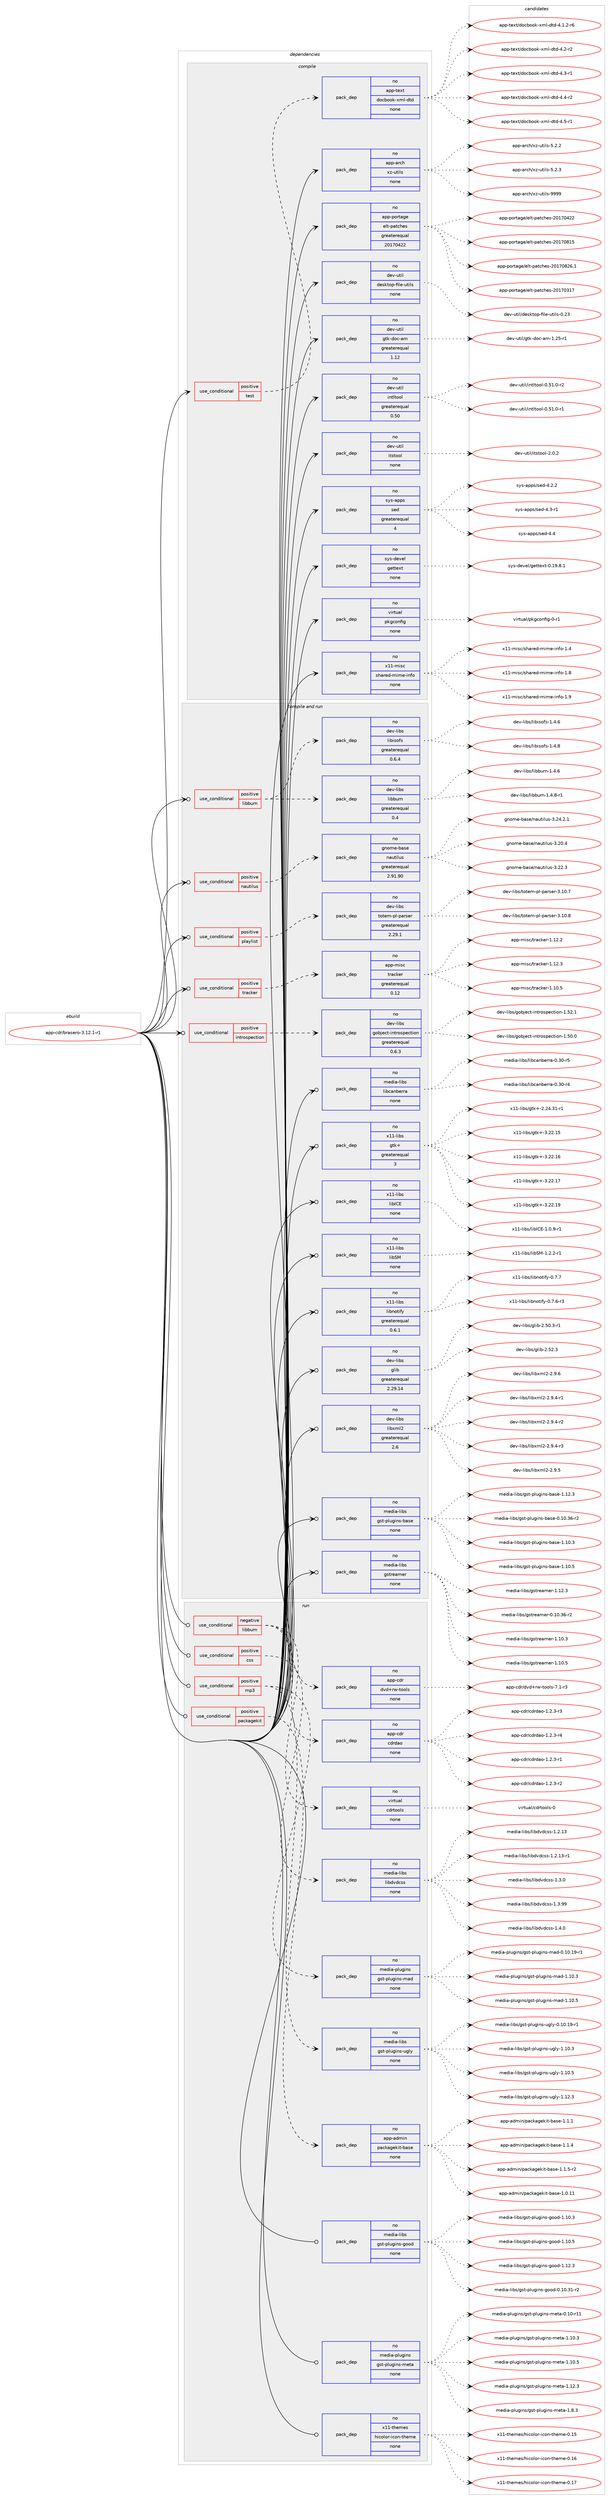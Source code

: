 digraph prolog {

# *************
# Graph options
# *************

newrank=true;
concentrate=true;
compound=true;
graph [rankdir=LR,fontname=Helvetica,fontsize=10,ranksep=1.5];#, ranksep=2.5, nodesep=0.2];
edge  [arrowhead=vee];
node  [fontname=Helvetica,fontsize=10];

# **********
# The ebuild
# **********

subgraph cluster_leftcol {
color=gray;
rank=same;
label=<<i>ebuild</i>>;
id [label="app-cdr/brasero-3.12.1-r1", color=red, width=4, href="../app-cdr/brasero-3.12.1-r1.svg"];
}

# ****************
# The dependencies
# ****************

subgraph cluster_midcol {
color=gray;
label=<<i>dependencies</i>>;
subgraph cluster_compile {
fillcolor="#eeeeee";
style=filled;
label=<<i>compile</i>>;
subgraph cond3107 {
dependency11437 [label=<<TABLE BORDER="0" CELLBORDER="1" CELLSPACING="0" CELLPADDING="4"><TR><TD ROWSPAN="3" CELLPADDING="10">use_conditional</TD></TR><TR><TD>positive</TD></TR><TR><TD>test</TD></TR></TABLE>>, shape=none, color=red];
subgraph pack8117 {
dependency11438 [label=<<TABLE BORDER="0" CELLBORDER="1" CELLSPACING="0" CELLPADDING="4" WIDTH="220"><TR><TD ROWSPAN="6" CELLPADDING="30">pack_dep</TD></TR><TR><TD WIDTH="110">no</TD></TR><TR><TD>app-text</TD></TR><TR><TD>docbook-xml-dtd</TD></TR><TR><TD>none</TD></TR><TR><TD></TD></TR></TABLE>>, shape=none, color=blue];
}
dependency11437:e -> dependency11438:w [weight=20,style="dashed",arrowhead="vee"];
}
id:e -> dependency11437:w [weight=20,style="solid",arrowhead="vee"];
subgraph pack8118 {
dependency11439 [label=<<TABLE BORDER="0" CELLBORDER="1" CELLSPACING="0" CELLPADDING="4" WIDTH="220"><TR><TD ROWSPAN="6" CELLPADDING="30">pack_dep</TD></TR><TR><TD WIDTH="110">no</TD></TR><TR><TD>app-arch</TD></TR><TR><TD>xz-utils</TD></TR><TR><TD>none</TD></TR><TR><TD></TD></TR></TABLE>>, shape=none, color=blue];
}
id:e -> dependency11439:w [weight=20,style="solid",arrowhead="vee"];
subgraph pack8119 {
dependency11440 [label=<<TABLE BORDER="0" CELLBORDER="1" CELLSPACING="0" CELLPADDING="4" WIDTH="220"><TR><TD ROWSPAN="6" CELLPADDING="30">pack_dep</TD></TR><TR><TD WIDTH="110">no</TD></TR><TR><TD>app-portage</TD></TR><TR><TD>elt-patches</TD></TR><TR><TD>greaterequal</TD></TR><TR><TD>20170422</TD></TR></TABLE>>, shape=none, color=blue];
}
id:e -> dependency11440:w [weight=20,style="solid",arrowhead="vee"];
subgraph pack8120 {
dependency11441 [label=<<TABLE BORDER="0" CELLBORDER="1" CELLSPACING="0" CELLPADDING="4" WIDTH="220"><TR><TD ROWSPAN="6" CELLPADDING="30">pack_dep</TD></TR><TR><TD WIDTH="110">no</TD></TR><TR><TD>dev-util</TD></TR><TR><TD>desktop-file-utils</TD></TR><TR><TD>none</TD></TR><TR><TD></TD></TR></TABLE>>, shape=none, color=blue];
}
id:e -> dependency11441:w [weight=20,style="solid",arrowhead="vee"];
subgraph pack8121 {
dependency11442 [label=<<TABLE BORDER="0" CELLBORDER="1" CELLSPACING="0" CELLPADDING="4" WIDTH="220"><TR><TD ROWSPAN="6" CELLPADDING="30">pack_dep</TD></TR><TR><TD WIDTH="110">no</TD></TR><TR><TD>dev-util</TD></TR><TR><TD>gtk-doc-am</TD></TR><TR><TD>greaterequal</TD></TR><TR><TD>1.12</TD></TR></TABLE>>, shape=none, color=blue];
}
id:e -> dependency11442:w [weight=20,style="solid",arrowhead="vee"];
subgraph pack8122 {
dependency11443 [label=<<TABLE BORDER="0" CELLBORDER="1" CELLSPACING="0" CELLPADDING="4" WIDTH="220"><TR><TD ROWSPAN="6" CELLPADDING="30">pack_dep</TD></TR><TR><TD WIDTH="110">no</TD></TR><TR><TD>dev-util</TD></TR><TR><TD>intltool</TD></TR><TR><TD>greaterequal</TD></TR><TR><TD>0.50</TD></TR></TABLE>>, shape=none, color=blue];
}
id:e -> dependency11443:w [weight=20,style="solid",arrowhead="vee"];
subgraph pack8123 {
dependency11444 [label=<<TABLE BORDER="0" CELLBORDER="1" CELLSPACING="0" CELLPADDING="4" WIDTH="220"><TR><TD ROWSPAN="6" CELLPADDING="30">pack_dep</TD></TR><TR><TD WIDTH="110">no</TD></TR><TR><TD>dev-util</TD></TR><TR><TD>itstool</TD></TR><TR><TD>none</TD></TR><TR><TD></TD></TR></TABLE>>, shape=none, color=blue];
}
id:e -> dependency11444:w [weight=20,style="solid",arrowhead="vee"];
subgraph pack8124 {
dependency11445 [label=<<TABLE BORDER="0" CELLBORDER="1" CELLSPACING="0" CELLPADDING="4" WIDTH="220"><TR><TD ROWSPAN="6" CELLPADDING="30">pack_dep</TD></TR><TR><TD WIDTH="110">no</TD></TR><TR><TD>sys-apps</TD></TR><TR><TD>sed</TD></TR><TR><TD>greaterequal</TD></TR><TR><TD>4</TD></TR></TABLE>>, shape=none, color=blue];
}
id:e -> dependency11445:w [weight=20,style="solid",arrowhead="vee"];
subgraph pack8125 {
dependency11446 [label=<<TABLE BORDER="0" CELLBORDER="1" CELLSPACING="0" CELLPADDING="4" WIDTH="220"><TR><TD ROWSPAN="6" CELLPADDING="30">pack_dep</TD></TR><TR><TD WIDTH="110">no</TD></TR><TR><TD>sys-devel</TD></TR><TR><TD>gettext</TD></TR><TR><TD>none</TD></TR><TR><TD></TD></TR></TABLE>>, shape=none, color=blue];
}
id:e -> dependency11446:w [weight=20,style="solid",arrowhead="vee"];
subgraph pack8126 {
dependency11447 [label=<<TABLE BORDER="0" CELLBORDER="1" CELLSPACING="0" CELLPADDING="4" WIDTH="220"><TR><TD ROWSPAN="6" CELLPADDING="30">pack_dep</TD></TR><TR><TD WIDTH="110">no</TD></TR><TR><TD>virtual</TD></TR><TR><TD>pkgconfig</TD></TR><TR><TD>none</TD></TR><TR><TD></TD></TR></TABLE>>, shape=none, color=blue];
}
id:e -> dependency11447:w [weight=20,style="solid",arrowhead="vee"];
subgraph pack8127 {
dependency11448 [label=<<TABLE BORDER="0" CELLBORDER="1" CELLSPACING="0" CELLPADDING="4" WIDTH="220"><TR><TD ROWSPAN="6" CELLPADDING="30">pack_dep</TD></TR><TR><TD WIDTH="110">no</TD></TR><TR><TD>x11-misc</TD></TR><TR><TD>shared-mime-info</TD></TR><TR><TD>none</TD></TR><TR><TD></TD></TR></TABLE>>, shape=none, color=blue];
}
id:e -> dependency11448:w [weight=20,style="solid",arrowhead="vee"];
}
subgraph cluster_compileandrun {
fillcolor="#eeeeee";
style=filled;
label=<<i>compile and run</i>>;
subgraph cond3108 {
dependency11449 [label=<<TABLE BORDER="0" CELLBORDER="1" CELLSPACING="0" CELLPADDING="4"><TR><TD ROWSPAN="3" CELLPADDING="10">use_conditional</TD></TR><TR><TD>positive</TD></TR><TR><TD>introspection</TD></TR></TABLE>>, shape=none, color=red];
subgraph pack8128 {
dependency11450 [label=<<TABLE BORDER="0" CELLBORDER="1" CELLSPACING="0" CELLPADDING="4" WIDTH="220"><TR><TD ROWSPAN="6" CELLPADDING="30">pack_dep</TD></TR><TR><TD WIDTH="110">no</TD></TR><TR><TD>dev-libs</TD></TR><TR><TD>gobject-introspection</TD></TR><TR><TD>greaterequal</TD></TR><TR><TD>0.6.3</TD></TR></TABLE>>, shape=none, color=blue];
}
dependency11449:e -> dependency11450:w [weight=20,style="dashed",arrowhead="vee"];
}
id:e -> dependency11449:w [weight=20,style="solid",arrowhead="odotvee"];
subgraph cond3109 {
dependency11451 [label=<<TABLE BORDER="0" CELLBORDER="1" CELLSPACING="0" CELLPADDING="4"><TR><TD ROWSPAN="3" CELLPADDING="10">use_conditional</TD></TR><TR><TD>positive</TD></TR><TR><TD>libburn</TD></TR></TABLE>>, shape=none, color=red];
subgraph pack8129 {
dependency11452 [label=<<TABLE BORDER="0" CELLBORDER="1" CELLSPACING="0" CELLPADDING="4" WIDTH="220"><TR><TD ROWSPAN="6" CELLPADDING="30">pack_dep</TD></TR><TR><TD WIDTH="110">no</TD></TR><TR><TD>dev-libs</TD></TR><TR><TD>libburn</TD></TR><TR><TD>greaterequal</TD></TR><TR><TD>0.4</TD></TR></TABLE>>, shape=none, color=blue];
}
dependency11451:e -> dependency11452:w [weight=20,style="dashed",arrowhead="vee"];
subgraph pack8130 {
dependency11453 [label=<<TABLE BORDER="0" CELLBORDER="1" CELLSPACING="0" CELLPADDING="4" WIDTH="220"><TR><TD ROWSPAN="6" CELLPADDING="30">pack_dep</TD></TR><TR><TD WIDTH="110">no</TD></TR><TR><TD>dev-libs</TD></TR><TR><TD>libisofs</TD></TR><TR><TD>greaterequal</TD></TR><TR><TD>0.6.4</TD></TR></TABLE>>, shape=none, color=blue];
}
dependency11451:e -> dependency11453:w [weight=20,style="dashed",arrowhead="vee"];
}
id:e -> dependency11451:w [weight=20,style="solid",arrowhead="odotvee"];
subgraph cond3110 {
dependency11454 [label=<<TABLE BORDER="0" CELLBORDER="1" CELLSPACING="0" CELLPADDING="4"><TR><TD ROWSPAN="3" CELLPADDING="10">use_conditional</TD></TR><TR><TD>positive</TD></TR><TR><TD>nautilus</TD></TR></TABLE>>, shape=none, color=red];
subgraph pack8131 {
dependency11455 [label=<<TABLE BORDER="0" CELLBORDER="1" CELLSPACING="0" CELLPADDING="4" WIDTH="220"><TR><TD ROWSPAN="6" CELLPADDING="30">pack_dep</TD></TR><TR><TD WIDTH="110">no</TD></TR><TR><TD>gnome-base</TD></TR><TR><TD>nautilus</TD></TR><TR><TD>greaterequal</TD></TR><TR><TD>2.91.90</TD></TR></TABLE>>, shape=none, color=blue];
}
dependency11454:e -> dependency11455:w [weight=20,style="dashed",arrowhead="vee"];
}
id:e -> dependency11454:w [weight=20,style="solid",arrowhead="odotvee"];
subgraph cond3111 {
dependency11456 [label=<<TABLE BORDER="0" CELLBORDER="1" CELLSPACING="0" CELLPADDING="4"><TR><TD ROWSPAN="3" CELLPADDING="10">use_conditional</TD></TR><TR><TD>positive</TD></TR><TR><TD>playlist</TD></TR></TABLE>>, shape=none, color=red];
subgraph pack8132 {
dependency11457 [label=<<TABLE BORDER="0" CELLBORDER="1" CELLSPACING="0" CELLPADDING="4" WIDTH="220"><TR><TD ROWSPAN="6" CELLPADDING="30">pack_dep</TD></TR><TR><TD WIDTH="110">no</TD></TR><TR><TD>dev-libs</TD></TR><TR><TD>totem-pl-parser</TD></TR><TR><TD>greaterequal</TD></TR><TR><TD>2.29.1</TD></TR></TABLE>>, shape=none, color=blue];
}
dependency11456:e -> dependency11457:w [weight=20,style="dashed",arrowhead="vee"];
}
id:e -> dependency11456:w [weight=20,style="solid",arrowhead="odotvee"];
subgraph cond3112 {
dependency11458 [label=<<TABLE BORDER="0" CELLBORDER="1" CELLSPACING="0" CELLPADDING="4"><TR><TD ROWSPAN="3" CELLPADDING="10">use_conditional</TD></TR><TR><TD>positive</TD></TR><TR><TD>tracker</TD></TR></TABLE>>, shape=none, color=red];
subgraph pack8133 {
dependency11459 [label=<<TABLE BORDER="0" CELLBORDER="1" CELLSPACING="0" CELLPADDING="4" WIDTH="220"><TR><TD ROWSPAN="6" CELLPADDING="30">pack_dep</TD></TR><TR><TD WIDTH="110">no</TD></TR><TR><TD>app-misc</TD></TR><TR><TD>tracker</TD></TR><TR><TD>greaterequal</TD></TR><TR><TD>0.12</TD></TR></TABLE>>, shape=none, color=blue];
}
dependency11458:e -> dependency11459:w [weight=20,style="dashed",arrowhead="vee"];
}
id:e -> dependency11458:w [weight=20,style="solid",arrowhead="odotvee"];
subgraph pack8134 {
dependency11460 [label=<<TABLE BORDER="0" CELLBORDER="1" CELLSPACING="0" CELLPADDING="4" WIDTH="220"><TR><TD ROWSPAN="6" CELLPADDING="30">pack_dep</TD></TR><TR><TD WIDTH="110">no</TD></TR><TR><TD>dev-libs</TD></TR><TR><TD>glib</TD></TR><TR><TD>greaterequal</TD></TR><TR><TD>2.29.14</TD></TR></TABLE>>, shape=none, color=blue];
}
id:e -> dependency11460:w [weight=20,style="solid",arrowhead="odotvee"];
subgraph pack8135 {
dependency11461 [label=<<TABLE BORDER="0" CELLBORDER="1" CELLSPACING="0" CELLPADDING="4" WIDTH="220"><TR><TD ROWSPAN="6" CELLPADDING="30">pack_dep</TD></TR><TR><TD WIDTH="110">no</TD></TR><TR><TD>dev-libs</TD></TR><TR><TD>libxml2</TD></TR><TR><TD>greaterequal</TD></TR><TR><TD>2.6</TD></TR></TABLE>>, shape=none, color=blue];
}
id:e -> dependency11461:w [weight=20,style="solid",arrowhead="odotvee"];
subgraph pack8136 {
dependency11462 [label=<<TABLE BORDER="0" CELLBORDER="1" CELLSPACING="0" CELLPADDING="4" WIDTH="220"><TR><TD ROWSPAN="6" CELLPADDING="30">pack_dep</TD></TR><TR><TD WIDTH="110">no</TD></TR><TR><TD>media-libs</TD></TR><TR><TD>gst-plugins-base</TD></TR><TR><TD>none</TD></TR><TR><TD></TD></TR></TABLE>>, shape=none, color=blue];
}
id:e -> dependency11462:w [weight=20,style="solid",arrowhead="odotvee"];
subgraph pack8137 {
dependency11463 [label=<<TABLE BORDER="0" CELLBORDER="1" CELLSPACING="0" CELLPADDING="4" WIDTH="220"><TR><TD ROWSPAN="6" CELLPADDING="30">pack_dep</TD></TR><TR><TD WIDTH="110">no</TD></TR><TR><TD>media-libs</TD></TR><TR><TD>gstreamer</TD></TR><TR><TD>none</TD></TR><TR><TD></TD></TR></TABLE>>, shape=none, color=blue];
}
id:e -> dependency11463:w [weight=20,style="solid",arrowhead="odotvee"];
subgraph pack8138 {
dependency11464 [label=<<TABLE BORDER="0" CELLBORDER="1" CELLSPACING="0" CELLPADDING="4" WIDTH="220"><TR><TD ROWSPAN="6" CELLPADDING="30">pack_dep</TD></TR><TR><TD WIDTH="110">no</TD></TR><TR><TD>media-libs</TD></TR><TR><TD>libcanberra</TD></TR><TR><TD>none</TD></TR><TR><TD></TD></TR></TABLE>>, shape=none, color=blue];
}
id:e -> dependency11464:w [weight=20,style="solid",arrowhead="odotvee"];
subgraph pack8139 {
dependency11465 [label=<<TABLE BORDER="0" CELLBORDER="1" CELLSPACING="0" CELLPADDING="4" WIDTH="220"><TR><TD ROWSPAN="6" CELLPADDING="30">pack_dep</TD></TR><TR><TD WIDTH="110">no</TD></TR><TR><TD>x11-libs</TD></TR><TR><TD>gtk+</TD></TR><TR><TD>greaterequal</TD></TR><TR><TD>3</TD></TR></TABLE>>, shape=none, color=blue];
}
id:e -> dependency11465:w [weight=20,style="solid",arrowhead="odotvee"];
subgraph pack8140 {
dependency11466 [label=<<TABLE BORDER="0" CELLBORDER="1" CELLSPACING="0" CELLPADDING="4" WIDTH="220"><TR><TD ROWSPAN="6" CELLPADDING="30">pack_dep</TD></TR><TR><TD WIDTH="110">no</TD></TR><TR><TD>x11-libs</TD></TR><TR><TD>libICE</TD></TR><TR><TD>none</TD></TR><TR><TD></TD></TR></TABLE>>, shape=none, color=blue];
}
id:e -> dependency11466:w [weight=20,style="solid",arrowhead="odotvee"];
subgraph pack8141 {
dependency11467 [label=<<TABLE BORDER="0" CELLBORDER="1" CELLSPACING="0" CELLPADDING="4" WIDTH="220"><TR><TD ROWSPAN="6" CELLPADDING="30">pack_dep</TD></TR><TR><TD WIDTH="110">no</TD></TR><TR><TD>x11-libs</TD></TR><TR><TD>libSM</TD></TR><TR><TD>none</TD></TR><TR><TD></TD></TR></TABLE>>, shape=none, color=blue];
}
id:e -> dependency11467:w [weight=20,style="solid",arrowhead="odotvee"];
subgraph pack8142 {
dependency11468 [label=<<TABLE BORDER="0" CELLBORDER="1" CELLSPACING="0" CELLPADDING="4" WIDTH="220"><TR><TD ROWSPAN="6" CELLPADDING="30">pack_dep</TD></TR><TR><TD WIDTH="110">no</TD></TR><TR><TD>x11-libs</TD></TR><TR><TD>libnotify</TD></TR><TR><TD>greaterequal</TD></TR><TR><TD>0.6.1</TD></TR></TABLE>>, shape=none, color=blue];
}
id:e -> dependency11468:w [weight=20,style="solid",arrowhead="odotvee"];
}
subgraph cluster_run {
fillcolor="#eeeeee";
style=filled;
label=<<i>run</i>>;
subgraph cond3113 {
dependency11469 [label=<<TABLE BORDER="0" CELLBORDER="1" CELLSPACING="0" CELLPADDING="4"><TR><TD ROWSPAN="3" CELLPADDING="10">use_conditional</TD></TR><TR><TD>negative</TD></TR><TR><TD>libburn</TD></TR></TABLE>>, shape=none, color=red];
subgraph pack8143 {
dependency11470 [label=<<TABLE BORDER="0" CELLBORDER="1" CELLSPACING="0" CELLPADDING="4" WIDTH="220"><TR><TD ROWSPAN="6" CELLPADDING="30">pack_dep</TD></TR><TR><TD WIDTH="110">no</TD></TR><TR><TD>app-cdr</TD></TR><TR><TD>cdrdao</TD></TR><TR><TD>none</TD></TR><TR><TD></TD></TR></TABLE>>, shape=none, color=blue];
}
dependency11469:e -> dependency11470:w [weight=20,style="dashed",arrowhead="vee"];
subgraph pack8144 {
dependency11471 [label=<<TABLE BORDER="0" CELLBORDER="1" CELLSPACING="0" CELLPADDING="4" WIDTH="220"><TR><TD ROWSPAN="6" CELLPADDING="30">pack_dep</TD></TR><TR><TD WIDTH="110">no</TD></TR><TR><TD>app-cdr</TD></TR><TR><TD>dvd+rw-tools</TD></TR><TR><TD>none</TD></TR><TR><TD></TD></TR></TABLE>>, shape=none, color=blue];
}
dependency11469:e -> dependency11471:w [weight=20,style="dashed",arrowhead="vee"];
subgraph pack8145 {
dependency11472 [label=<<TABLE BORDER="0" CELLBORDER="1" CELLSPACING="0" CELLPADDING="4" WIDTH="220"><TR><TD ROWSPAN="6" CELLPADDING="30">pack_dep</TD></TR><TR><TD WIDTH="110">no</TD></TR><TR><TD>virtual</TD></TR><TR><TD>cdrtools</TD></TR><TR><TD>none</TD></TR><TR><TD></TD></TR></TABLE>>, shape=none, color=blue];
}
dependency11469:e -> dependency11472:w [weight=20,style="dashed",arrowhead="vee"];
}
id:e -> dependency11469:w [weight=20,style="solid",arrowhead="odot"];
subgraph cond3114 {
dependency11473 [label=<<TABLE BORDER="0" CELLBORDER="1" CELLSPACING="0" CELLPADDING="4"><TR><TD ROWSPAN="3" CELLPADDING="10">use_conditional</TD></TR><TR><TD>positive</TD></TR><TR><TD>css</TD></TR></TABLE>>, shape=none, color=red];
subgraph pack8146 {
dependency11474 [label=<<TABLE BORDER="0" CELLBORDER="1" CELLSPACING="0" CELLPADDING="4" WIDTH="220"><TR><TD ROWSPAN="6" CELLPADDING="30">pack_dep</TD></TR><TR><TD WIDTH="110">no</TD></TR><TR><TD>media-libs</TD></TR><TR><TD>libdvdcss</TD></TR><TR><TD>none</TD></TR><TR><TD></TD></TR></TABLE>>, shape=none, color=blue];
}
dependency11473:e -> dependency11474:w [weight=20,style="dashed",arrowhead="vee"];
}
id:e -> dependency11473:w [weight=20,style="solid",arrowhead="odot"];
subgraph cond3115 {
dependency11475 [label=<<TABLE BORDER="0" CELLBORDER="1" CELLSPACING="0" CELLPADDING="4"><TR><TD ROWSPAN="3" CELLPADDING="10">use_conditional</TD></TR><TR><TD>positive</TD></TR><TR><TD>mp3</TD></TR></TABLE>>, shape=none, color=red];
subgraph pack8147 {
dependency11476 [label=<<TABLE BORDER="0" CELLBORDER="1" CELLSPACING="0" CELLPADDING="4" WIDTH="220"><TR><TD ROWSPAN="6" CELLPADDING="30">pack_dep</TD></TR><TR><TD WIDTH="110">no</TD></TR><TR><TD>media-libs</TD></TR><TR><TD>gst-plugins-ugly</TD></TR><TR><TD>none</TD></TR><TR><TD></TD></TR></TABLE>>, shape=none, color=blue];
}
dependency11475:e -> dependency11476:w [weight=20,style="dashed",arrowhead="vee"];
subgraph pack8148 {
dependency11477 [label=<<TABLE BORDER="0" CELLBORDER="1" CELLSPACING="0" CELLPADDING="4" WIDTH="220"><TR><TD ROWSPAN="6" CELLPADDING="30">pack_dep</TD></TR><TR><TD WIDTH="110">no</TD></TR><TR><TD>media-plugins</TD></TR><TR><TD>gst-plugins-mad</TD></TR><TR><TD>none</TD></TR><TR><TD></TD></TR></TABLE>>, shape=none, color=blue];
}
dependency11475:e -> dependency11477:w [weight=20,style="dashed",arrowhead="vee"];
}
id:e -> dependency11475:w [weight=20,style="solid",arrowhead="odot"];
subgraph cond3116 {
dependency11478 [label=<<TABLE BORDER="0" CELLBORDER="1" CELLSPACING="0" CELLPADDING="4"><TR><TD ROWSPAN="3" CELLPADDING="10">use_conditional</TD></TR><TR><TD>positive</TD></TR><TR><TD>packagekit</TD></TR></TABLE>>, shape=none, color=red];
subgraph pack8149 {
dependency11479 [label=<<TABLE BORDER="0" CELLBORDER="1" CELLSPACING="0" CELLPADDING="4" WIDTH="220"><TR><TD ROWSPAN="6" CELLPADDING="30">pack_dep</TD></TR><TR><TD WIDTH="110">no</TD></TR><TR><TD>app-admin</TD></TR><TR><TD>packagekit-base</TD></TR><TR><TD>none</TD></TR><TR><TD></TD></TR></TABLE>>, shape=none, color=blue];
}
dependency11478:e -> dependency11479:w [weight=20,style="dashed",arrowhead="vee"];
}
id:e -> dependency11478:w [weight=20,style="solid",arrowhead="odot"];
subgraph pack8150 {
dependency11480 [label=<<TABLE BORDER="0" CELLBORDER="1" CELLSPACING="0" CELLPADDING="4" WIDTH="220"><TR><TD ROWSPAN="6" CELLPADDING="30">pack_dep</TD></TR><TR><TD WIDTH="110">no</TD></TR><TR><TD>media-libs</TD></TR><TR><TD>gst-plugins-good</TD></TR><TR><TD>none</TD></TR><TR><TD></TD></TR></TABLE>>, shape=none, color=blue];
}
id:e -> dependency11480:w [weight=20,style="solid",arrowhead="odot"];
subgraph pack8151 {
dependency11481 [label=<<TABLE BORDER="0" CELLBORDER="1" CELLSPACING="0" CELLPADDING="4" WIDTH="220"><TR><TD ROWSPAN="6" CELLPADDING="30">pack_dep</TD></TR><TR><TD WIDTH="110">no</TD></TR><TR><TD>media-plugins</TD></TR><TR><TD>gst-plugins-meta</TD></TR><TR><TD>none</TD></TR><TR><TD></TD></TR></TABLE>>, shape=none, color=blue];
}
id:e -> dependency11481:w [weight=20,style="solid",arrowhead="odot"];
subgraph pack8152 {
dependency11482 [label=<<TABLE BORDER="0" CELLBORDER="1" CELLSPACING="0" CELLPADDING="4" WIDTH="220"><TR><TD ROWSPAN="6" CELLPADDING="30">pack_dep</TD></TR><TR><TD WIDTH="110">no</TD></TR><TR><TD>x11-themes</TD></TR><TR><TD>hicolor-icon-theme</TD></TR><TR><TD>none</TD></TR><TR><TD></TD></TR></TABLE>>, shape=none, color=blue];
}
id:e -> dependency11482:w [weight=20,style="solid",arrowhead="odot"];
}
}

# **************
# The candidates
# **************

subgraph cluster_choices {
rank=same;
color=gray;
label=<<i>candidates</i>>;

subgraph choice8117 {
color=black;
nodesep=1;
choice971121124511610112011647100111999811111110745120109108451001161004552464946504511454 [label="app-text/docbook-xml-dtd-4.1.2-r6", color=red, width=4,href="../app-text/docbook-xml-dtd-4.1.2-r6.svg"];
choice97112112451161011201164710011199981111111074512010910845100116100455246504511450 [label="app-text/docbook-xml-dtd-4.2-r2", color=red, width=4,href="../app-text/docbook-xml-dtd-4.2-r2.svg"];
choice97112112451161011201164710011199981111111074512010910845100116100455246514511449 [label="app-text/docbook-xml-dtd-4.3-r1", color=red, width=4,href="../app-text/docbook-xml-dtd-4.3-r1.svg"];
choice97112112451161011201164710011199981111111074512010910845100116100455246524511450 [label="app-text/docbook-xml-dtd-4.4-r2", color=red, width=4,href="../app-text/docbook-xml-dtd-4.4-r2.svg"];
choice97112112451161011201164710011199981111111074512010910845100116100455246534511449 [label="app-text/docbook-xml-dtd-4.5-r1", color=red, width=4,href="../app-text/docbook-xml-dtd-4.5-r1.svg"];
dependency11438:e -> choice971121124511610112011647100111999811111110745120109108451001161004552464946504511454:w [style=dotted,weight="100"];
dependency11438:e -> choice97112112451161011201164710011199981111111074512010910845100116100455246504511450:w [style=dotted,weight="100"];
dependency11438:e -> choice97112112451161011201164710011199981111111074512010910845100116100455246514511449:w [style=dotted,weight="100"];
dependency11438:e -> choice97112112451161011201164710011199981111111074512010910845100116100455246524511450:w [style=dotted,weight="100"];
dependency11438:e -> choice97112112451161011201164710011199981111111074512010910845100116100455246534511449:w [style=dotted,weight="100"];
}
subgraph choice8118 {
color=black;
nodesep=1;
choice971121124597114991044712012245117116105108115455346504650 [label="app-arch/xz-utils-5.2.2", color=red, width=4,href="../app-arch/xz-utils-5.2.2.svg"];
choice971121124597114991044712012245117116105108115455346504651 [label="app-arch/xz-utils-5.2.3", color=red, width=4,href="../app-arch/xz-utils-5.2.3.svg"];
choice9711211245971149910447120122451171161051081154557575757 [label="app-arch/xz-utils-9999", color=red, width=4,href="../app-arch/xz-utils-9999.svg"];
dependency11439:e -> choice971121124597114991044712012245117116105108115455346504650:w [style=dotted,weight="100"];
dependency11439:e -> choice971121124597114991044712012245117116105108115455346504651:w [style=dotted,weight="100"];
dependency11439:e -> choice9711211245971149910447120122451171161051081154557575757:w [style=dotted,weight="100"];
}
subgraph choice8119 {
color=black;
nodesep=1;
choice97112112451121111141169710310147101108116451129711699104101115455048495548514955 [label="app-portage/elt-patches-20170317", color=red, width=4,href="../app-portage/elt-patches-20170317.svg"];
choice97112112451121111141169710310147101108116451129711699104101115455048495548525050 [label="app-portage/elt-patches-20170422", color=red, width=4,href="../app-portage/elt-patches-20170422.svg"];
choice97112112451121111141169710310147101108116451129711699104101115455048495548564953 [label="app-portage/elt-patches-20170815", color=red, width=4,href="../app-portage/elt-patches-20170815.svg"];
choice971121124511211111411697103101471011081164511297116991041011154550484955485650544649 [label="app-portage/elt-patches-20170826.1", color=red, width=4,href="../app-portage/elt-patches-20170826.1.svg"];
dependency11440:e -> choice97112112451121111141169710310147101108116451129711699104101115455048495548514955:w [style=dotted,weight="100"];
dependency11440:e -> choice97112112451121111141169710310147101108116451129711699104101115455048495548525050:w [style=dotted,weight="100"];
dependency11440:e -> choice97112112451121111141169710310147101108116451129711699104101115455048495548564953:w [style=dotted,weight="100"];
dependency11440:e -> choice971121124511211111411697103101471011081164511297116991041011154550484955485650544649:w [style=dotted,weight="100"];
}
subgraph choice8120 {
color=black;
nodesep=1;
choice100101118451171161051084710010111510711611111245102105108101451171161051081154548465051 [label="dev-util/desktop-file-utils-0.23", color=red, width=4,href="../dev-util/desktop-file-utils-0.23.svg"];
dependency11441:e -> choice100101118451171161051084710010111510711611111245102105108101451171161051081154548465051:w [style=dotted,weight="100"];
}
subgraph choice8121 {
color=black;
nodesep=1;
choice10010111845117116105108471031161074510011199459710945494650534511449 [label="dev-util/gtk-doc-am-1.25-r1", color=red, width=4,href="../dev-util/gtk-doc-am-1.25-r1.svg"];
dependency11442:e -> choice10010111845117116105108471031161074510011199459710945494650534511449:w [style=dotted,weight="100"];
}
subgraph choice8122 {
color=black;
nodesep=1;
choice1001011184511711610510847105110116108116111111108454846534946484511449 [label="dev-util/intltool-0.51.0-r1", color=red, width=4,href="../dev-util/intltool-0.51.0-r1.svg"];
choice1001011184511711610510847105110116108116111111108454846534946484511450 [label="dev-util/intltool-0.51.0-r2", color=red, width=4,href="../dev-util/intltool-0.51.0-r2.svg"];
dependency11443:e -> choice1001011184511711610510847105110116108116111111108454846534946484511449:w [style=dotted,weight="100"];
dependency11443:e -> choice1001011184511711610510847105110116108116111111108454846534946484511450:w [style=dotted,weight="100"];
}
subgraph choice8123 {
color=black;
nodesep=1;
choice1001011184511711610510847105116115116111111108455046484650 [label="dev-util/itstool-2.0.2", color=red, width=4,href="../dev-util/itstool-2.0.2.svg"];
dependency11444:e -> choice1001011184511711610510847105116115116111111108455046484650:w [style=dotted,weight="100"];
}
subgraph choice8124 {
color=black;
nodesep=1;
choice115121115459711211211547115101100455246504650 [label="sys-apps/sed-4.2.2", color=red, width=4,href="../sys-apps/sed-4.2.2.svg"];
choice115121115459711211211547115101100455246514511449 [label="sys-apps/sed-4.3-r1", color=red, width=4,href="../sys-apps/sed-4.3-r1.svg"];
choice11512111545971121121154711510110045524652 [label="sys-apps/sed-4.4", color=red, width=4,href="../sys-apps/sed-4.4.svg"];
dependency11445:e -> choice115121115459711211211547115101100455246504650:w [style=dotted,weight="100"];
dependency11445:e -> choice115121115459711211211547115101100455246514511449:w [style=dotted,weight="100"];
dependency11445:e -> choice11512111545971121121154711510110045524652:w [style=dotted,weight="100"];
}
subgraph choice8125 {
color=black;
nodesep=1;
choice1151211154510010111810110847103101116116101120116454846495746564649 [label="sys-devel/gettext-0.19.8.1", color=red, width=4,href="../sys-devel/gettext-0.19.8.1.svg"];
dependency11446:e -> choice1151211154510010111810110847103101116116101120116454846495746564649:w [style=dotted,weight="100"];
}
subgraph choice8126 {
color=black;
nodesep=1;
choice11810511411611797108471121071039911111010210510345484511449 [label="virtual/pkgconfig-0-r1", color=red, width=4,href="../virtual/pkgconfig-0-r1.svg"];
dependency11447:e -> choice11810511411611797108471121071039911111010210510345484511449:w [style=dotted,weight="100"];
}
subgraph choice8127 {
color=black;
nodesep=1;
choice120494945109105115994711510497114101100451091051091014510511010211145494652 [label="x11-misc/shared-mime-info-1.4", color=red, width=4,href="../x11-misc/shared-mime-info-1.4.svg"];
choice120494945109105115994711510497114101100451091051091014510511010211145494656 [label="x11-misc/shared-mime-info-1.8", color=red, width=4,href="../x11-misc/shared-mime-info-1.8.svg"];
choice120494945109105115994711510497114101100451091051091014510511010211145494657 [label="x11-misc/shared-mime-info-1.9", color=red, width=4,href="../x11-misc/shared-mime-info-1.9.svg"];
dependency11448:e -> choice120494945109105115994711510497114101100451091051091014510511010211145494652:w [style=dotted,weight="100"];
dependency11448:e -> choice120494945109105115994711510497114101100451091051091014510511010211145494656:w [style=dotted,weight="100"];
dependency11448:e -> choice120494945109105115994711510497114101100451091051091014510511010211145494657:w [style=dotted,weight="100"];
}
subgraph choice8128 {
color=black;
nodesep=1;
choice1001011184510810598115471031119810610199116451051101161141111151121019911610511111045494653484648 [label="dev-libs/gobject-introspection-1.50.0", color=red, width=4,href="../dev-libs/gobject-introspection-1.50.0.svg"];
choice1001011184510810598115471031119810610199116451051101161141111151121019911610511111045494653504649 [label="dev-libs/gobject-introspection-1.52.1", color=red, width=4,href="../dev-libs/gobject-introspection-1.52.1.svg"];
dependency11450:e -> choice1001011184510810598115471031119810610199116451051101161141111151121019911610511111045494653484648:w [style=dotted,weight="100"];
dependency11450:e -> choice1001011184510810598115471031119810610199116451051101161141111151121019911610511111045494653504649:w [style=dotted,weight="100"];
}
subgraph choice8129 {
color=black;
nodesep=1;
choice1001011184510810598115471081059898117114110454946524654 [label="dev-libs/libburn-1.4.6", color=red, width=4,href="../dev-libs/libburn-1.4.6.svg"];
choice10010111845108105981154710810598981171141104549465246564511449 [label="dev-libs/libburn-1.4.8-r1", color=red, width=4,href="../dev-libs/libburn-1.4.8-r1.svg"];
dependency11452:e -> choice1001011184510810598115471081059898117114110454946524654:w [style=dotted,weight="100"];
dependency11452:e -> choice10010111845108105981154710810598981171141104549465246564511449:w [style=dotted,weight="100"];
}
subgraph choice8130 {
color=black;
nodesep=1;
choice10010111845108105981154710810598105115111102115454946524654 [label="dev-libs/libisofs-1.4.6", color=red, width=4,href="../dev-libs/libisofs-1.4.6.svg"];
choice10010111845108105981154710810598105115111102115454946524656 [label="dev-libs/libisofs-1.4.8", color=red, width=4,href="../dev-libs/libisofs-1.4.8.svg"];
dependency11453:e -> choice10010111845108105981154710810598105115111102115454946524654:w [style=dotted,weight="100"];
dependency11453:e -> choice10010111845108105981154710810598105115111102115454946524656:w [style=dotted,weight="100"];
}
subgraph choice8131 {
color=black;
nodesep=1;
choice103110111109101459897115101471109711711610510811711545514650484652 [label="gnome-base/nautilus-3.20.4", color=red, width=4,href="../gnome-base/nautilus-3.20.4.svg"];
choice103110111109101459897115101471109711711610510811711545514650504651 [label="gnome-base/nautilus-3.22.3", color=red, width=4,href="../gnome-base/nautilus-3.22.3.svg"];
choice1031101111091014598971151014711097117116105108117115455146505246504649 [label="gnome-base/nautilus-3.24.2.1", color=red, width=4,href="../gnome-base/nautilus-3.24.2.1.svg"];
dependency11455:e -> choice103110111109101459897115101471109711711610510811711545514650484652:w [style=dotted,weight="100"];
dependency11455:e -> choice103110111109101459897115101471109711711610510811711545514650504651:w [style=dotted,weight="100"];
dependency11455:e -> choice1031101111091014598971151014711097117116105108117115455146505246504649:w [style=dotted,weight="100"];
}
subgraph choice8132 {
color=black;
nodesep=1;
choice10010111845108105981154711611111610110945112108451129711411510111445514649484655 [label="dev-libs/totem-pl-parser-3.10.7", color=red, width=4,href="../dev-libs/totem-pl-parser-3.10.7.svg"];
choice10010111845108105981154711611111610110945112108451129711411510111445514649484656 [label="dev-libs/totem-pl-parser-3.10.8", color=red, width=4,href="../dev-libs/totem-pl-parser-3.10.8.svg"];
dependency11457:e -> choice10010111845108105981154711611111610110945112108451129711411510111445514649484655:w [style=dotted,weight="100"];
dependency11457:e -> choice10010111845108105981154711611111610110945112108451129711411510111445514649484656:w [style=dotted,weight="100"];
}
subgraph choice8133 {
color=black;
nodesep=1;
choice97112112451091051159947116114979910710111445494649484653 [label="app-misc/tracker-1.10.5", color=red, width=4,href="../app-misc/tracker-1.10.5.svg"];
choice97112112451091051159947116114979910710111445494649504650 [label="app-misc/tracker-1.12.2", color=red, width=4,href="../app-misc/tracker-1.12.2.svg"];
choice97112112451091051159947116114979910710111445494649504651 [label="app-misc/tracker-1.12.3", color=red, width=4,href="../app-misc/tracker-1.12.3.svg"];
dependency11459:e -> choice97112112451091051159947116114979910710111445494649484653:w [style=dotted,weight="100"];
dependency11459:e -> choice97112112451091051159947116114979910710111445494649504650:w [style=dotted,weight="100"];
dependency11459:e -> choice97112112451091051159947116114979910710111445494649504651:w [style=dotted,weight="100"];
}
subgraph choice8134 {
color=black;
nodesep=1;
choice10010111845108105981154710310810598455046534846514511449 [label="dev-libs/glib-2.50.3-r1", color=red, width=4,href="../dev-libs/glib-2.50.3-r1.svg"];
choice1001011184510810598115471031081059845504653504651 [label="dev-libs/glib-2.52.3", color=red, width=4,href="../dev-libs/glib-2.52.3.svg"];
dependency11460:e -> choice10010111845108105981154710310810598455046534846514511449:w [style=dotted,weight="100"];
dependency11460:e -> choice1001011184510810598115471031081059845504653504651:w [style=dotted,weight="100"];
}
subgraph choice8135 {
color=black;
nodesep=1;
choice10010111845108105981154710810598120109108504550465746524511449 [label="dev-libs/libxml2-2.9.4-r1", color=red, width=4,href="../dev-libs/libxml2-2.9.4-r1.svg"];
choice10010111845108105981154710810598120109108504550465746524511450 [label="dev-libs/libxml2-2.9.4-r2", color=red, width=4,href="../dev-libs/libxml2-2.9.4-r2.svg"];
choice10010111845108105981154710810598120109108504550465746524511451 [label="dev-libs/libxml2-2.9.4-r3", color=red, width=4,href="../dev-libs/libxml2-2.9.4-r3.svg"];
choice1001011184510810598115471081059812010910850455046574653 [label="dev-libs/libxml2-2.9.5", color=red, width=4,href="../dev-libs/libxml2-2.9.5.svg"];
choice1001011184510810598115471081059812010910850455046574654 [label="dev-libs/libxml2-2.9.6", color=red, width=4,href="../dev-libs/libxml2-2.9.6.svg"];
dependency11461:e -> choice10010111845108105981154710810598120109108504550465746524511449:w [style=dotted,weight="100"];
dependency11461:e -> choice10010111845108105981154710810598120109108504550465746524511450:w [style=dotted,weight="100"];
dependency11461:e -> choice10010111845108105981154710810598120109108504550465746524511451:w [style=dotted,weight="100"];
dependency11461:e -> choice1001011184510810598115471081059812010910850455046574653:w [style=dotted,weight="100"];
dependency11461:e -> choice1001011184510810598115471081059812010910850455046574654:w [style=dotted,weight="100"];
}
subgraph choice8136 {
color=black;
nodesep=1;
choice109101100105974510810598115471031151164511210811710310511011545989711510145484649484651544511450 [label="media-libs/gst-plugins-base-0.10.36-r2", color=red, width=4,href="../media-libs/gst-plugins-base-0.10.36-r2.svg"];
choice109101100105974510810598115471031151164511210811710310511011545989711510145494649484651 [label="media-libs/gst-plugins-base-1.10.3", color=red, width=4,href="../media-libs/gst-plugins-base-1.10.3.svg"];
choice109101100105974510810598115471031151164511210811710310511011545989711510145494649484653 [label="media-libs/gst-plugins-base-1.10.5", color=red, width=4,href="../media-libs/gst-plugins-base-1.10.5.svg"];
choice109101100105974510810598115471031151164511210811710310511011545989711510145494649504651 [label="media-libs/gst-plugins-base-1.12.3", color=red, width=4,href="../media-libs/gst-plugins-base-1.12.3.svg"];
dependency11462:e -> choice109101100105974510810598115471031151164511210811710310511011545989711510145484649484651544511450:w [style=dotted,weight="100"];
dependency11462:e -> choice109101100105974510810598115471031151164511210811710310511011545989711510145494649484651:w [style=dotted,weight="100"];
dependency11462:e -> choice109101100105974510810598115471031151164511210811710310511011545989711510145494649484653:w [style=dotted,weight="100"];
dependency11462:e -> choice109101100105974510810598115471031151164511210811710310511011545989711510145494649504651:w [style=dotted,weight="100"];
}
subgraph choice8137 {
color=black;
nodesep=1;
choice109101100105974510810598115471031151161141019710910111445484649484651544511450 [label="media-libs/gstreamer-0.10.36-r2", color=red, width=4,href="../media-libs/gstreamer-0.10.36-r2.svg"];
choice109101100105974510810598115471031151161141019710910111445494649484651 [label="media-libs/gstreamer-1.10.3", color=red, width=4,href="../media-libs/gstreamer-1.10.3.svg"];
choice109101100105974510810598115471031151161141019710910111445494649484653 [label="media-libs/gstreamer-1.10.5", color=red, width=4,href="../media-libs/gstreamer-1.10.5.svg"];
choice109101100105974510810598115471031151161141019710910111445494649504651 [label="media-libs/gstreamer-1.12.3", color=red, width=4,href="../media-libs/gstreamer-1.12.3.svg"];
dependency11463:e -> choice109101100105974510810598115471031151161141019710910111445484649484651544511450:w [style=dotted,weight="100"];
dependency11463:e -> choice109101100105974510810598115471031151161141019710910111445494649484651:w [style=dotted,weight="100"];
dependency11463:e -> choice109101100105974510810598115471031151161141019710910111445494649484653:w [style=dotted,weight="100"];
dependency11463:e -> choice109101100105974510810598115471031151161141019710910111445494649504651:w [style=dotted,weight="100"];
}
subgraph choice8138 {
color=black;
nodesep=1;
choice10910110010597451081059811547108105989997110981011141149745484651484511452 [label="media-libs/libcanberra-0.30-r4", color=red, width=4,href="../media-libs/libcanberra-0.30-r4.svg"];
choice10910110010597451081059811547108105989997110981011141149745484651484511453 [label="media-libs/libcanberra-0.30-r5", color=red, width=4,href="../media-libs/libcanberra-0.30-r5.svg"];
dependency11464:e -> choice10910110010597451081059811547108105989997110981011141149745484651484511452:w [style=dotted,weight="100"];
dependency11464:e -> choice10910110010597451081059811547108105989997110981011141149745484651484511453:w [style=dotted,weight="100"];
}
subgraph choice8139 {
color=black;
nodesep=1;
choice12049494510810598115471031161074345504650524651494511449 [label="x11-libs/gtk+-2.24.31-r1", color=red, width=4,href="../x11-libs/gtk+-2.24.31-r1.svg"];
choice1204949451081059811547103116107434551465050464953 [label="x11-libs/gtk+-3.22.15", color=red, width=4,href="../x11-libs/gtk+-3.22.15.svg"];
choice1204949451081059811547103116107434551465050464954 [label="x11-libs/gtk+-3.22.16", color=red, width=4,href="../x11-libs/gtk+-3.22.16.svg"];
choice1204949451081059811547103116107434551465050464955 [label="x11-libs/gtk+-3.22.17", color=red, width=4,href="../x11-libs/gtk+-3.22.17.svg"];
choice1204949451081059811547103116107434551465050464957 [label="x11-libs/gtk+-3.22.19", color=red, width=4,href="../x11-libs/gtk+-3.22.19.svg"];
dependency11465:e -> choice12049494510810598115471031161074345504650524651494511449:w [style=dotted,weight="100"];
dependency11465:e -> choice1204949451081059811547103116107434551465050464953:w [style=dotted,weight="100"];
dependency11465:e -> choice1204949451081059811547103116107434551465050464954:w [style=dotted,weight="100"];
dependency11465:e -> choice1204949451081059811547103116107434551465050464955:w [style=dotted,weight="100"];
dependency11465:e -> choice1204949451081059811547103116107434551465050464957:w [style=dotted,weight="100"];
}
subgraph choice8140 {
color=black;
nodesep=1;
choice1204949451081059811547108105987367694549464846574511449 [label="x11-libs/libICE-1.0.9-r1", color=red, width=4,href="../x11-libs/libICE-1.0.9-r1.svg"];
dependency11466:e -> choice1204949451081059811547108105987367694549464846574511449:w [style=dotted,weight="100"];
}
subgraph choice8141 {
color=black;
nodesep=1;
choice12049494510810598115471081059883774549465046504511449 [label="x11-libs/libSM-1.2.2-r1", color=red, width=4,href="../x11-libs/libSM-1.2.2-r1.svg"];
dependency11467:e -> choice12049494510810598115471081059883774549465046504511449:w [style=dotted,weight="100"];
}
subgraph choice8142 {
color=black;
nodesep=1;
choice1204949451081059811547108105981101111161051021214548465546544511451 [label="x11-libs/libnotify-0.7.6-r3", color=red, width=4,href="../x11-libs/libnotify-0.7.6-r3.svg"];
choice120494945108105981154710810598110111116105102121454846554655 [label="x11-libs/libnotify-0.7.7", color=red, width=4,href="../x11-libs/libnotify-0.7.7.svg"];
dependency11468:e -> choice1204949451081059811547108105981101111161051021214548465546544511451:w [style=dotted,weight="100"];
dependency11468:e -> choice120494945108105981154710810598110111116105102121454846554655:w [style=dotted,weight="100"];
}
subgraph choice8143 {
color=black;
nodesep=1;
choice9711211245991001144799100114100971114549465046514511449 [label="app-cdr/cdrdao-1.2.3-r1", color=red, width=4,href="../app-cdr/cdrdao-1.2.3-r1.svg"];
choice9711211245991001144799100114100971114549465046514511450 [label="app-cdr/cdrdao-1.2.3-r2", color=red, width=4,href="../app-cdr/cdrdao-1.2.3-r2.svg"];
choice9711211245991001144799100114100971114549465046514511451 [label="app-cdr/cdrdao-1.2.3-r3", color=red, width=4,href="../app-cdr/cdrdao-1.2.3-r3.svg"];
choice9711211245991001144799100114100971114549465046514511452 [label="app-cdr/cdrdao-1.2.3-r4", color=red, width=4,href="../app-cdr/cdrdao-1.2.3-r4.svg"];
dependency11470:e -> choice9711211245991001144799100114100971114549465046514511449:w [style=dotted,weight="100"];
dependency11470:e -> choice9711211245991001144799100114100971114549465046514511450:w [style=dotted,weight="100"];
dependency11470:e -> choice9711211245991001144799100114100971114549465046514511451:w [style=dotted,weight="100"];
dependency11470:e -> choice9711211245991001144799100114100971114549465046514511452:w [style=dotted,weight="100"];
}
subgraph choice8144 {
color=black;
nodesep=1;
choice971121124599100114471001181004311411945116111111108115455546494511451 [label="app-cdr/dvd+rw-tools-7.1-r3", color=red, width=4,href="../app-cdr/dvd+rw-tools-7.1-r3.svg"];
dependency11471:e -> choice971121124599100114471001181004311411945116111111108115455546494511451:w [style=dotted,weight="100"];
}
subgraph choice8145 {
color=black;
nodesep=1;
choice1181051141161179710847991001141161111111081154548 [label="virtual/cdrtools-0", color=red, width=4,href="../virtual/cdrtools-0.svg"];
dependency11472:e -> choice1181051141161179710847991001141161111111081154548:w [style=dotted,weight="100"];
}
subgraph choice8146 {
color=black;
nodesep=1;
choice10910110010597451081059811547108105981001181009911511545494650464951 [label="media-libs/libdvdcss-1.2.13", color=red, width=4,href="../media-libs/libdvdcss-1.2.13.svg"];
choice109101100105974510810598115471081059810011810099115115454946504649514511449 [label="media-libs/libdvdcss-1.2.13-r1", color=red, width=4,href="../media-libs/libdvdcss-1.2.13-r1.svg"];
choice109101100105974510810598115471081059810011810099115115454946514648 [label="media-libs/libdvdcss-1.3.0", color=red, width=4,href="../media-libs/libdvdcss-1.3.0.svg"];
choice10910110010597451081059811547108105981001181009911511545494651465757 [label="media-libs/libdvdcss-1.3.99", color=red, width=4,href="../media-libs/libdvdcss-1.3.99.svg"];
choice109101100105974510810598115471081059810011810099115115454946524648 [label="media-libs/libdvdcss-1.4.0", color=red, width=4,href="../media-libs/libdvdcss-1.4.0.svg"];
dependency11474:e -> choice10910110010597451081059811547108105981001181009911511545494650464951:w [style=dotted,weight="100"];
dependency11474:e -> choice109101100105974510810598115471081059810011810099115115454946504649514511449:w [style=dotted,weight="100"];
dependency11474:e -> choice109101100105974510810598115471081059810011810099115115454946514648:w [style=dotted,weight="100"];
dependency11474:e -> choice10910110010597451081059811547108105981001181009911511545494651465757:w [style=dotted,weight="100"];
dependency11474:e -> choice109101100105974510810598115471081059810011810099115115454946524648:w [style=dotted,weight="100"];
}
subgraph choice8147 {
color=black;
nodesep=1;
choice10910110010597451081059811547103115116451121081171031051101154511710310812145484649484649574511449 [label="media-libs/gst-plugins-ugly-0.10.19-r1", color=red, width=4,href="../media-libs/gst-plugins-ugly-0.10.19-r1.svg"];
choice10910110010597451081059811547103115116451121081171031051101154511710310812145494649484651 [label="media-libs/gst-plugins-ugly-1.10.3", color=red, width=4,href="../media-libs/gst-plugins-ugly-1.10.3.svg"];
choice10910110010597451081059811547103115116451121081171031051101154511710310812145494649484653 [label="media-libs/gst-plugins-ugly-1.10.5", color=red, width=4,href="../media-libs/gst-plugins-ugly-1.10.5.svg"];
choice10910110010597451081059811547103115116451121081171031051101154511710310812145494649504651 [label="media-libs/gst-plugins-ugly-1.12.3", color=red, width=4,href="../media-libs/gst-plugins-ugly-1.12.3.svg"];
dependency11476:e -> choice10910110010597451081059811547103115116451121081171031051101154511710310812145484649484649574511449:w [style=dotted,weight="100"];
dependency11476:e -> choice10910110010597451081059811547103115116451121081171031051101154511710310812145494649484651:w [style=dotted,weight="100"];
dependency11476:e -> choice10910110010597451081059811547103115116451121081171031051101154511710310812145494649484653:w [style=dotted,weight="100"];
dependency11476:e -> choice10910110010597451081059811547103115116451121081171031051101154511710310812145494649504651:w [style=dotted,weight="100"];
}
subgraph choice8148 {
color=black;
nodesep=1;
choice10910110010597451121081171031051101154710311511645112108117103105110115451099710045484649484649574511449 [label="media-plugins/gst-plugins-mad-0.10.19-r1", color=red, width=4,href="../media-plugins/gst-plugins-mad-0.10.19-r1.svg"];
choice10910110010597451121081171031051101154710311511645112108117103105110115451099710045494649484651 [label="media-plugins/gst-plugins-mad-1.10.3", color=red, width=4,href="../media-plugins/gst-plugins-mad-1.10.3.svg"];
choice10910110010597451121081171031051101154710311511645112108117103105110115451099710045494649484653 [label="media-plugins/gst-plugins-mad-1.10.5", color=red, width=4,href="../media-plugins/gst-plugins-mad-1.10.5.svg"];
dependency11477:e -> choice10910110010597451121081171031051101154710311511645112108117103105110115451099710045484649484649574511449:w [style=dotted,weight="100"];
dependency11477:e -> choice10910110010597451121081171031051101154710311511645112108117103105110115451099710045494649484651:w [style=dotted,weight="100"];
dependency11477:e -> choice10910110010597451121081171031051101154710311511645112108117103105110115451099710045494649484653:w [style=dotted,weight="100"];
}
subgraph choice8149 {
color=black;
nodesep=1;
choice9711211245971001091051104711297991079710310110710511645989711510145494648464949 [label="app-admin/packagekit-base-1.0.11", color=red, width=4,href="../app-admin/packagekit-base-1.0.11.svg"];
choice97112112459710010910511047112979910797103101107105116459897115101454946494649 [label="app-admin/packagekit-base-1.1.1", color=red, width=4,href="../app-admin/packagekit-base-1.1.1.svg"];
choice97112112459710010910511047112979910797103101107105116459897115101454946494652 [label="app-admin/packagekit-base-1.1.4", color=red, width=4,href="../app-admin/packagekit-base-1.1.4.svg"];
choice971121124597100109105110471129799107971031011071051164598971151014549464946534511450 [label="app-admin/packagekit-base-1.1.5-r2", color=red, width=4,href="../app-admin/packagekit-base-1.1.5-r2.svg"];
dependency11479:e -> choice9711211245971001091051104711297991079710310110710511645989711510145494648464949:w [style=dotted,weight="100"];
dependency11479:e -> choice97112112459710010910511047112979910797103101107105116459897115101454946494649:w [style=dotted,weight="100"];
dependency11479:e -> choice97112112459710010910511047112979910797103101107105116459897115101454946494652:w [style=dotted,weight="100"];
dependency11479:e -> choice971121124597100109105110471129799107971031011071051164598971151014549464946534511450:w [style=dotted,weight="100"];
}
subgraph choice8150 {
color=black;
nodesep=1;
choice10910110010597451081059811547103115116451121081171031051101154510311111110045484649484651494511450 [label="media-libs/gst-plugins-good-0.10.31-r2", color=red, width=4,href="../media-libs/gst-plugins-good-0.10.31-r2.svg"];
choice10910110010597451081059811547103115116451121081171031051101154510311111110045494649484651 [label="media-libs/gst-plugins-good-1.10.3", color=red, width=4,href="../media-libs/gst-plugins-good-1.10.3.svg"];
choice10910110010597451081059811547103115116451121081171031051101154510311111110045494649484653 [label="media-libs/gst-plugins-good-1.10.5", color=red, width=4,href="../media-libs/gst-plugins-good-1.10.5.svg"];
choice10910110010597451081059811547103115116451121081171031051101154510311111110045494649504651 [label="media-libs/gst-plugins-good-1.12.3", color=red, width=4,href="../media-libs/gst-plugins-good-1.12.3.svg"];
dependency11480:e -> choice10910110010597451081059811547103115116451121081171031051101154510311111110045484649484651494511450:w [style=dotted,weight="100"];
dependency11480:e -> choice10910110010597451081059811547103115116451121081171031051101154510311111110045494649484651:w [style=dotted,weight="100"];
dependency11480:e -> choice10910110010597451081059811547103115116451121081171031051101154510311111110045494649484653:w [style=dotted,weight="100"];
dependency11480:e -> choice10910110010597451081059811547103115116451121081171031051101154510311111110045494649504651:w [style=dotted,weight="100"];
}
subgraph choice8151 {
color=black;
nodesep=1;
choice1091011001059745112108117103105110115471031151164511210811710310511011545109101116974548464948451144949 [label="media-plugins/gst-plugins-meta-0.10-r11", color=red, width=4,href="../media-plugins/gst-plugins-meta-0.10-r11.svg"];
choice10910110010597451121081171031051101154710311511645112108117103105110115451091011169745494649484651 [label="media-plugins/gst-plugins-meta-1.10.3", color=red, width=4,href="../media-plugins/gst-plugins-meta-1.10.3.svg"];
choice10910110010597451121081171031051101154710311511645112108117103105110115451091011169745494649484653 [label="media-plugins/gst-plugins-meta-1.10.5", color=red, width=4,href="../media-plugins/gst-plugins-meta-1.10.5.svg"];
choice10910110010597451121081171031051101154710311511645112108117103105110115451091011169745494649504651 [label="media-plugins/gst-plugins-meta-1.12.3", color=red, width=4,href="../media-plugins/gst-plugins-meta-1.12.3.svg"];
choice109101100105974511210811710310511011547103115116451121081171031051101154510910111697454946564651 [label="media-plugins/gst-plugins-meta-1.8.3", color=red, width=4,href="../media-plugins/gst-plugins-meta-1.8.3.svg"];
dependency11481:e -> choice1091011001059745112108117103105110115471031151164511210811710310511011545109101116974548464948451144949:w [style=dotted,weight="100"];
dependency11481:e -> choice10910110010597451121081171031051101154710311511645112108117103105110115451091011169745494649484651:w [style=dotted,weight="100"];
dependency11481:e -> choice10910110010597451121081171031051101154710311511645112108117103105110115451091011169745494649484653:w [style=dotted,weight="100"];
dependency11481:e -> choice10910110010597451121081171031051101154710311511645112108117103105110115451091011169745494649504651:w [style=dotted,weight="100"];
dependency11481:e -> choice109101100105974511210811710310511011547103115116451121081171031051101154510910111697454946564651:w [style=dotted,weight="100"];
}
subgraph choice8152 {
color=black;
nodesep=1;
choice12049494511610410110910111547104105991111081111144510599111110451161041011091014548464953 [label="x11-themes/hicolor-icon-theme-0.15", color=red, width=4,href="../x11-themes/hicolor-icon-theme-0.15.svg"];
choice12049494511610410110910111547104105991111081111144510599111110451161041011091014548464954 [label="x11-themes/hicolor-icon-theme-0.16", color=red, width=4,href="../x11-themes/hicolor-icon-theme-0.16.svg"];
choice12049494511610410110910111547104105991111081111144510599111110451161041011091014548464955 [label="x11-themes/hicolor-icon-theme-0.17", color=red, width=4,href="../x11-themes/hicolor-icon-theme-0.17.svg"];
dependency11482:e -> choice12049494511610410110910111547104105991111081111144510599111110451161041011091014548464953:w [style=dotted,weight="100"];
dependency11482:e -> choice12049494511610410110910111547104105991111081111144510599111110451161041011091014548464954:w [style=dotted,weight="100"];
dependency11482:e -> choice12049494511610410110910111547104105991111081111144510599111110451161041011091014548464955:w [style=dotted,weight="100"];
}
}

}
